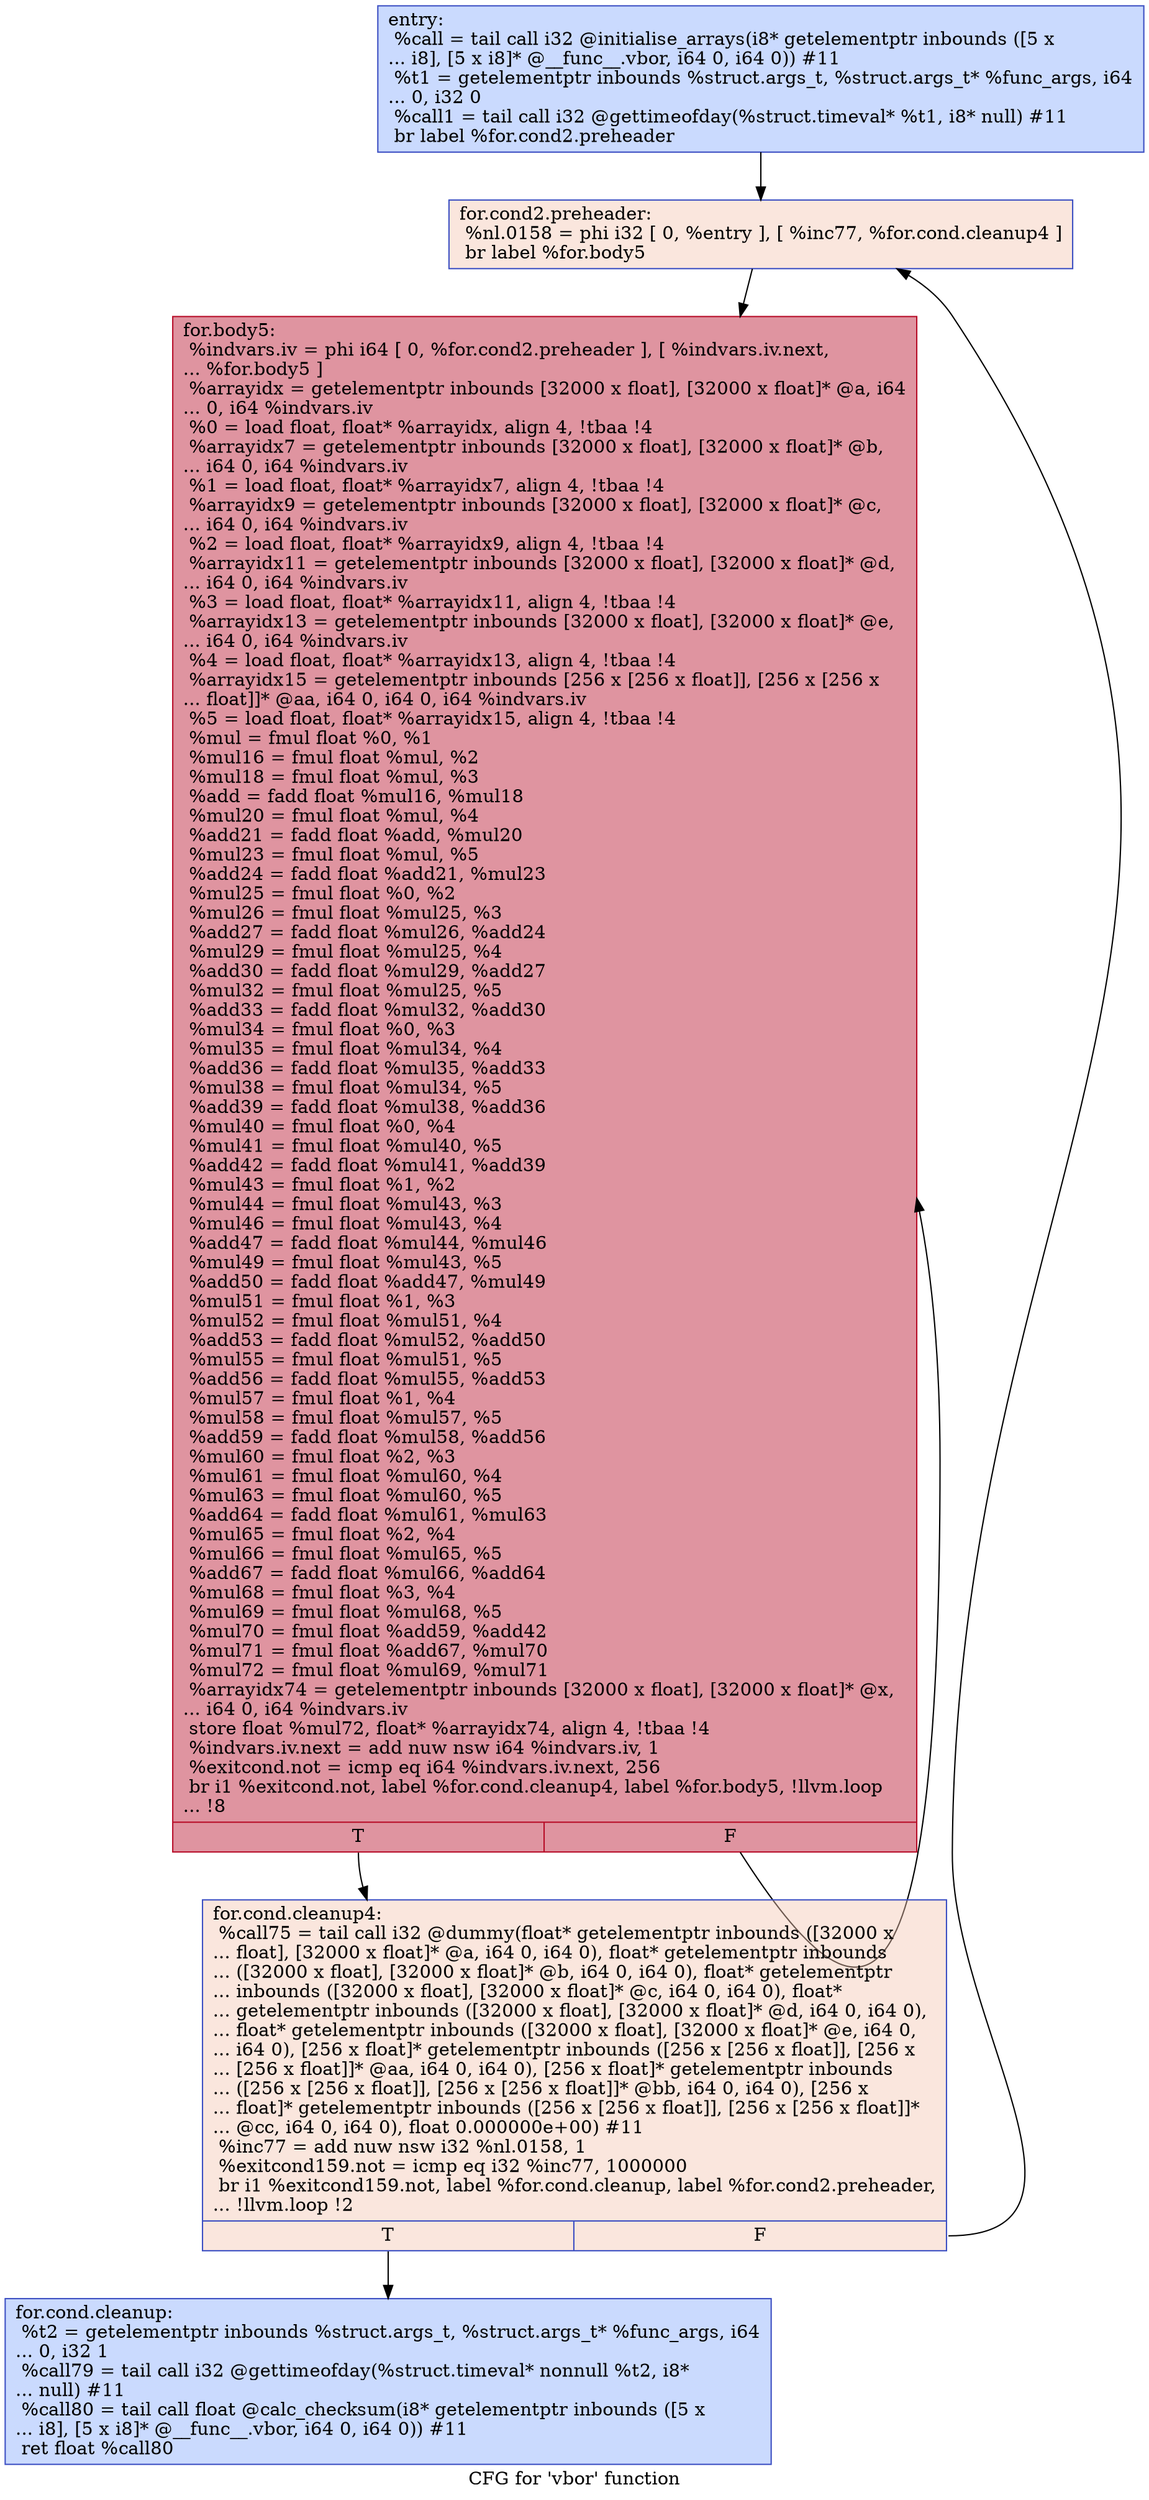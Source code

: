 digraph "CFG for 'vbor' function" {
	label="CFG for 'vbor' function";

	Node0x564c93cffce0 [shape=record,color="#3d50c3ff", style=filled, fillcolor="#88abfd70",label="{entry:\l  %call = tail call i32 @initialise_arrays(i8* getelementptr inbounds ([5 x\l... i8], [5 x i8]* @__func__.vbor, i64 0, i64 0)) #11\l  %t1 = getelementptr inbounds %struct.args_t, %struct.args_t* %func_args, i64\l... 0, i32 0\l  %call1 = tail call i32 @gettimeofday(%struct.timeval* %t1, i8* null) #11\l  br label %for.cond2.preheader\l}"];
	Node0x564c93cffce0 -> Node0x564c93d00180;
	Node0x564c93d00180 [shape=record,color="#3d50c3ff", style=filled, fillcolor="#f3c7b170",label="{for.cond2.preheader:                              \l  %nl.0158 = phi i32 [ 0, %entry ], [ %inc77, %for.cond.cleanup4 ]\l  br label %for.body5\l}"];
	Node0x564c93d00180 -> Node0x564c93d00410;
	Node0x564c93d00530 [shape=record,color="#3d50c3ff", style=filled, fillcolor="#88abfd70",label="{for.cond.cleanup:                                 \l  %t2 = getelementptr inbounds %struct.args_t, %struct.args_t* %func_args, i64\l... 0, i32 1\l  %call79 = tail call i32 @gettimeofday(%struct.timeval* nonnull %t2, i8*\l... null) #11\l  %call80 = tail call float @calc_checksum(i8* getelementptr inbounds ([5 x\l... i8], [5 x i8]* @__func__.vbor, i64 0, i64 0)) #11\l  ret float %call80\l}"];
	Node0x564c93d002a0 [shape=record,color="#3d50c3ff", style=filled, fillcolor="#f3c7b170",label="{for.cond.cleanup4:                                \l  %call75 = tail call i32 @dummy(float* getelementptr inbounds ([32000 x\l... float], [32000 x float]* @a, i64 0, i64 0), float* getelementptr inbounds\l... ([32000 x float], [32000 x float]* @b, i64 0, i64 0), float* getelementptr\l... inbounds ([32000 x float], [32000 x float]* @c, i64 0, i64 0), float*\l... getelementptr inbounds ([32000 x float], [32000 x float]* @d, i64 0, i64 0),\l... float* getelementptr inbounds ([32000 x float], [32000 x float]* @e, i64 0,\l... i64 0), [256 x float]* getelementptr inbounds ([256 x [256 x float]], [256 x\l... [256 x float]]* @aa, i64 0, i64 0), [256 x float]* getelementptr inbounds\l... ([256 x [256 x float]], [256 x [256 x float]]* @bb, i64 0, i64 0), [256 x\l... float]* getelementptr inbounds ([256 x [256 x float]], [256 x [256 x float]]*\l... @cc, i64 0, i64 0), float 0.000000e+00) #11\l  %inc77 = add nuw nsw i32 %nl.0158, 1\l  %exitcond159.not = icmp eq i32 %inc77, 1000000\l  br i1 %exitcond159.not, label %for.cond.cleanup, label %for.cond2.preheader,\l... !llvm.loop !2\l|{<s0>T|<s1>F}}"];
	Node0x564c93d002a0:s0 -> Node0x564c93d00530;
	Node0x564c93d002a0:s1 -> Node0x564c93d00180;
	Node0x564c93d00410 [shape=record,color="#b70d28ff", style=filled, fillcolor="#b70d2870",label="{for.body5:                                        \l  %indvars.iv = phi i64 [ 0, %for.cond2.preheader ], [ %indvars.iv.next,\l... %for.body5 ]\l  %arrayidx = getelementptr inbounds [32000 x float], [32000 x float]* @a, i64\l... 0, i64 %indvars.iv\l  %0 = load float, float* %arrayidx, align 4, !tbaa !4\l  %arrayidx7 = getelementptr inbounds [32000 x float], [32000 x float]* @b,\l... i64 0, i64 %indvars.iv\l  %1 = load float, float* %arrayidx7, align 4, !tbaa !4\l  %arrayidx9 = getelementptr inbounds [32000 x float], [32000 x float]* @c,\l... i64 0, i64 %indvars.iv\l  %2 = load float, float* %arrayidx9, align 4, !tbaa !4\l  %arrayidx11 = getelementptr inbounds [32000 x float], [32000 x float]* @d,\l... i64 0, i64 %indvars.iv\l  %3 = load float, float* %arrayidx11, align 4, !tbaa !4\l  %arrayidx13 = getelementptr inbounds [32000 x float], [32000 x float]* @e,\l... i64 0, i64 %indvars.iv\l  %4 = load float, float* %arrayidx13, align 4, !tbaa !4\l  %arrayidx15 = getelementptr inbounds [256 x [256 x float]], [256 x [256 x\l... float]]* @aa, i64 0, i64 0, i64 %indvars.iv\l  %5 = load float, float* %arrayidx15, align 4, !tbaa !4\l  %mul = fmul float %0, %1\l  %mul16 = fmul float %mul, %2\l  %mul18 = fmul float %mul, %3\l  %add = fadd float %mul16, %mul18\l  %mul20 = fmul float %mul, %4\l  %add21 = fadd float %add, %mul20\l  %mul23 = fmul float %mul, %5\l  %add24 = fadd float %add21, %mul23\l  %mul25 = fmul float %0, %2\l  %mul26 = fmul float %mul25, %3\l  %add27 = fadd float %mul26, %add24\l  %mul29 = fmul float %mul25, %4\l  %add30 = fadd float %mul29, %add27\l  %mul32 = fmul float %mul25, %5\l  %add33 = fadd float %mul32, %add30\l  %mul34 = fmul float %0, %3\l  %mul35 = fmul float %mul34, %4\l  %add36 = fadd float %mul35, %add33\l  %mul38 = fmul float %mul34, %5\l  %add39 = fadd float %mul38, %add36\l  %mul40 = fmul float %0, %4\l  %mul41 = fmul float %mul40, %5\l  %add42 = fadd float %mul41, %add39\l  %mul43 = fmul float %1, %2\l  %mul44 = fmul float %mul43, %3\l  %mul46 = fmul float %mul43, %4\l  %add47 = fadd float %mul44, %mul46\l  %mul49 = fmul float %mul43, %5\l  %add50 = fadd float %add47, %mul49\l  %mul51 = fmul float %1, %3\l  %mul52 = fmul float %mul51, %4\l  %add53 = fadd float %mul52, %add50\l  %mul55 = fmul float %mul51, %5\l  %add56 = fadd float %mul55, %add53\l  %mul57 = fmul float %1, %4\l  %mul58 = fmul float %mul57, %5\l  %add59 = fadd float %mul58, %add56\l  %mul60 = fmul float %2, %3\l  %mul61 = fmul float %mul60, %4\l  %mul63 = fmul float %mul60, %5\l  %add64 = fadd float %mul61, %mul63\l  %mul65 = fmul float %2, %4\l  %mul66 = fmul float %mul65, %5\l  %add67 = fadd float %mul66, %add64\l  %mul68 = fmul float %3, %4\l  %mul69 = fmul float %mul68, %5\l  %mul70 = fmul float %add59, %add42\l  %mul71 = fmul float %add67, %mul70\l  %mul72 = fmul float %mul69, %mul71\l  %arrayidx74 = getelementptr inbounds [32000 x float], [32000 x float]* @x,\l... i64 0, i64 %indvars.iv\l  store float %mul72, float* %arrayidx74, align 4, !tbaa !4\l  %indvars.iv.next = add nuw nsw i64 %indvars.iv, 1\l  %exitcond.not = icmp eq i64 %indvars.iv.next, 256\l  br i1 %exitcond.not, label %for.cond.cleanup4, label %for.body5, !llvm.loop\l... !8\l|{<s0>T|<s1>F}}"];
	Node0x564c93d00410:s0 -> Node0x564c93d002a0;
	Node0x564c93d00410:s1 -> Node0x564c93d00410;
}
